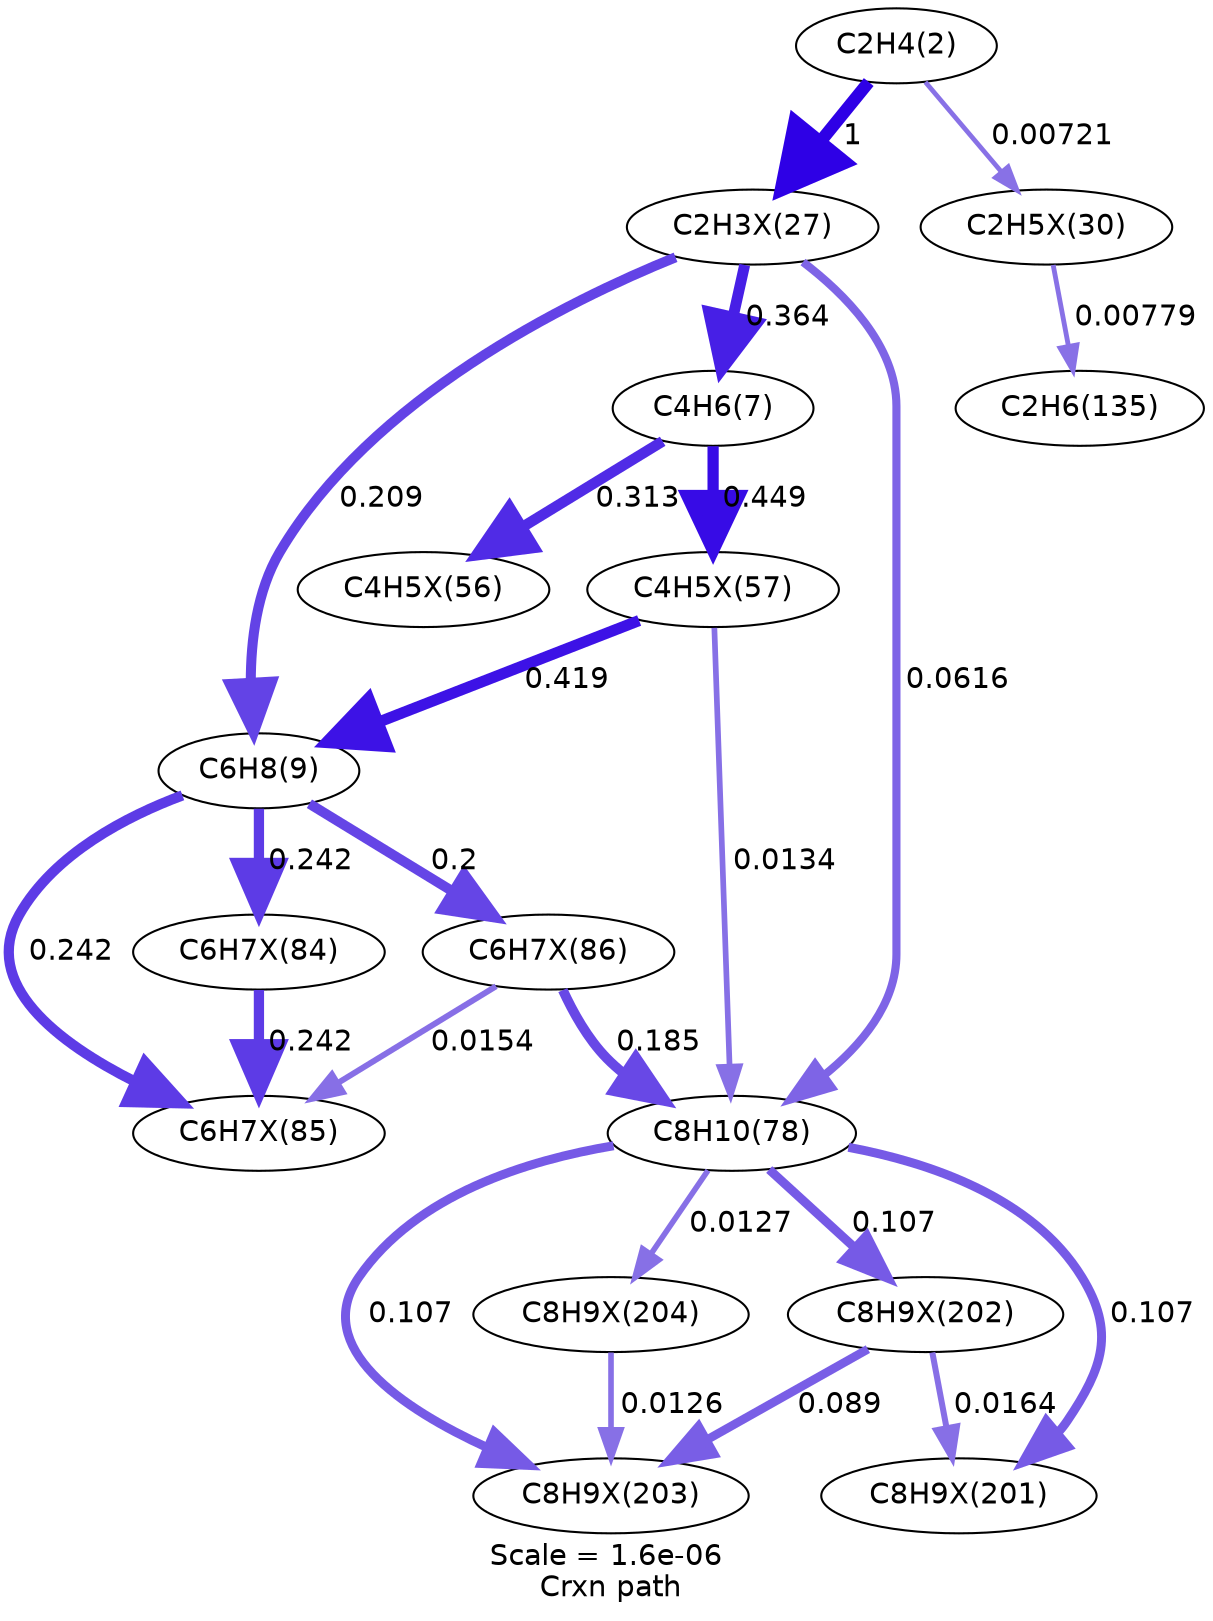 digraph reaction_paths {
center=1;
s5 -> s35[fontname="Helvetica", style="setlinewidth(6)", arrowsize=3, color="0.7, 1.5, 0.9"
, label=" 1"];
s5 -> s38[fontname="Helvetica", style="setlinewidth(2.28)", arrowsize=1.14, color="0.7, 0.507, 0.9"
, label=" 0.00721"];
s35 -> s8[fontname="Helvetica", style="setlinewidth(5.24)", arrowsize=2.62, color="0.7, 0.864, 0.9"
, label=" 0.364"];
s35 -> s9[fontname="Helvetica", style="setlinewidth(4.82)", arrowsize=2.41, color="0.7, 0.709, 0.9"
, label=" 0.209"];
s35 -> s12[fontname="Helvetica", style="setlinewidth(3.9)", arrowsize=1.95, color="0.7, 0.562, 0.9"
, label=" 0.0616"];
s8 -> s47[fontname="Helvetica", style="setlinewidth(5.39)", arrowsize=2.7, color="0.7, 0.949, 0.9"
, label=" 0.449"];
s8 -> s46[fontname="Helvetica", style="setlinewidth(5.12)", arrowsize=2.56, color="0.7, 0.813, 0.9"
, label=" 0.313"];
s47 -> s9[fontname="Helvetica", style="setlinewidth(5.34)", arrowsize=2.67, color="0.7, 0.919, 0.9"
, label=" 0.419"];
s47 -> s12[fontname="Helvetica", style="setlinewidth(2.74)", arrowsize=1.37, color="0.7, 0.513, 0.9"
, label=" 0.0134"];
s9 -> s50[fontname="Helvetica", style="setlinewidth(4.79)", arrowsize=2.39, color="0.7, 0.7, 0.9"
, label=" 0.2"];
s9 -> s49[fontname="Helvetica", style="setlinewidth(4.93)", arrowsize=2.46, color="0.7, 0.742, 0.9"
, label=" 0.242"];
s9 -> s48[fontname="Helvetica", style="setlinewidth(4.93)", arrowsize=2.46, color="0.7, 0.742, 0.9"
, label=" 0.242"];
s38 -> s13[fontname="Helvetica", style="setlinewidth(2.33)", arrowsize=1.17, color="0.7, 0.508, 0.9"
, label=" 0.00779"];
s50 -> s49[fontname="Helvetica", style="setlinewidth(2.85)", arrowsize=1.43, color="0.7, 0.515, 0.9"
, label=" 0.0154"];
s50 -> s12[fontname="Helvetica", style="setlinewidth(4.73)", arrowsize=2.36, color="0.7, 0.685, 0.9"
, label=" 0.185"];
s48 -> s49[fontname="Helvetica", style="setlinewidth(4.93)", arrowsize=2.46, color="0.7, 0.742, 0.9"
, label=" 0.242"];
s12 -> s59[fontname="Helvetica", style="setlinewidth(2.7)", arrowsize=1.35, color="0.7, 0.513, 0.9"
, label=" 0.0127"];
s12 -> s58[fontname="Helvetica", style="setlinewidth(4.31)", arrowsize=2.16, color="0.7, 0.607, 0.9"
, label=" 0.107"];
s12 -> s57[fontname="Helvetica", style="setlinewidth(4.31)", arrowsize=2.16, color="0.7, 0.607, 0.9"
, label=" 0.107"];
s12 -> s56[fontname="Helvetica", style="setlinewidth(4.31)", arrowsize=2.16, color="0.7, 0.607, 0.9"
, label=" 0.107"];
s59 -> s58[fontname="Helvetica", style="setlinewidth(2.7)", arrowsize=1.35, color="0.7, 0.513, 0.9"
, label=" 0.0126"];
s57 -> s58[fontname="Helvetica", style="setlinewidth(4.17)", arrowsize=2.09, color="0.7, 0.589, 0.9"
, label=" 0.089"];
s57 -> s56[fontname="Helvetica", style="setlinewidth(2.9)", arrowsize=1.45, color="0.7, 0.516, 0.9"
, label=" 0.0164"];
s5 [ fontname="Helvetica", label="C2H4(2)"];
s8 [ fontname="Helvetica", label="C4H6(7)"];
s9 [ fontname="Helvetica", label="C6H8(9)"];
s12 [ fontname="Helvetica", label="C8H10(78)"];
s13 [ fontname="Helvetica", label="C2H6(135)"];
s35 [ fontname="Helvetica", label="C2H3X(27)"];
s38 [ fontname="Helvetica", label="C2H5X(30)"];
s46 [ fontname="Helvetica", label="C4H5X(56)"];
s47 [ fontname="Helvetica", label="C4H5X(57)"];
s48 [ fontname="Helvetica", label="C6H7X(84)"];
s49 [ fontname="Helvetica", label="C6H7X(85)"];
s50 [ fontname="Helvetica", label="C6H7X(86)"];
s56 [ fontname="Helvetica", label="C8H9X(201)"];
s57 [ fontname="Helvetica", label="C8H9X(202)"];
s58 [ fontname="Helvetica", label="C8H9X(203)"];
s59 [ fontname="Helvetica", label="C8H9X(204)"];
 label = "Scale = 1.6e-06\l Crxn path";
 fontname = "Helvetica";
}
